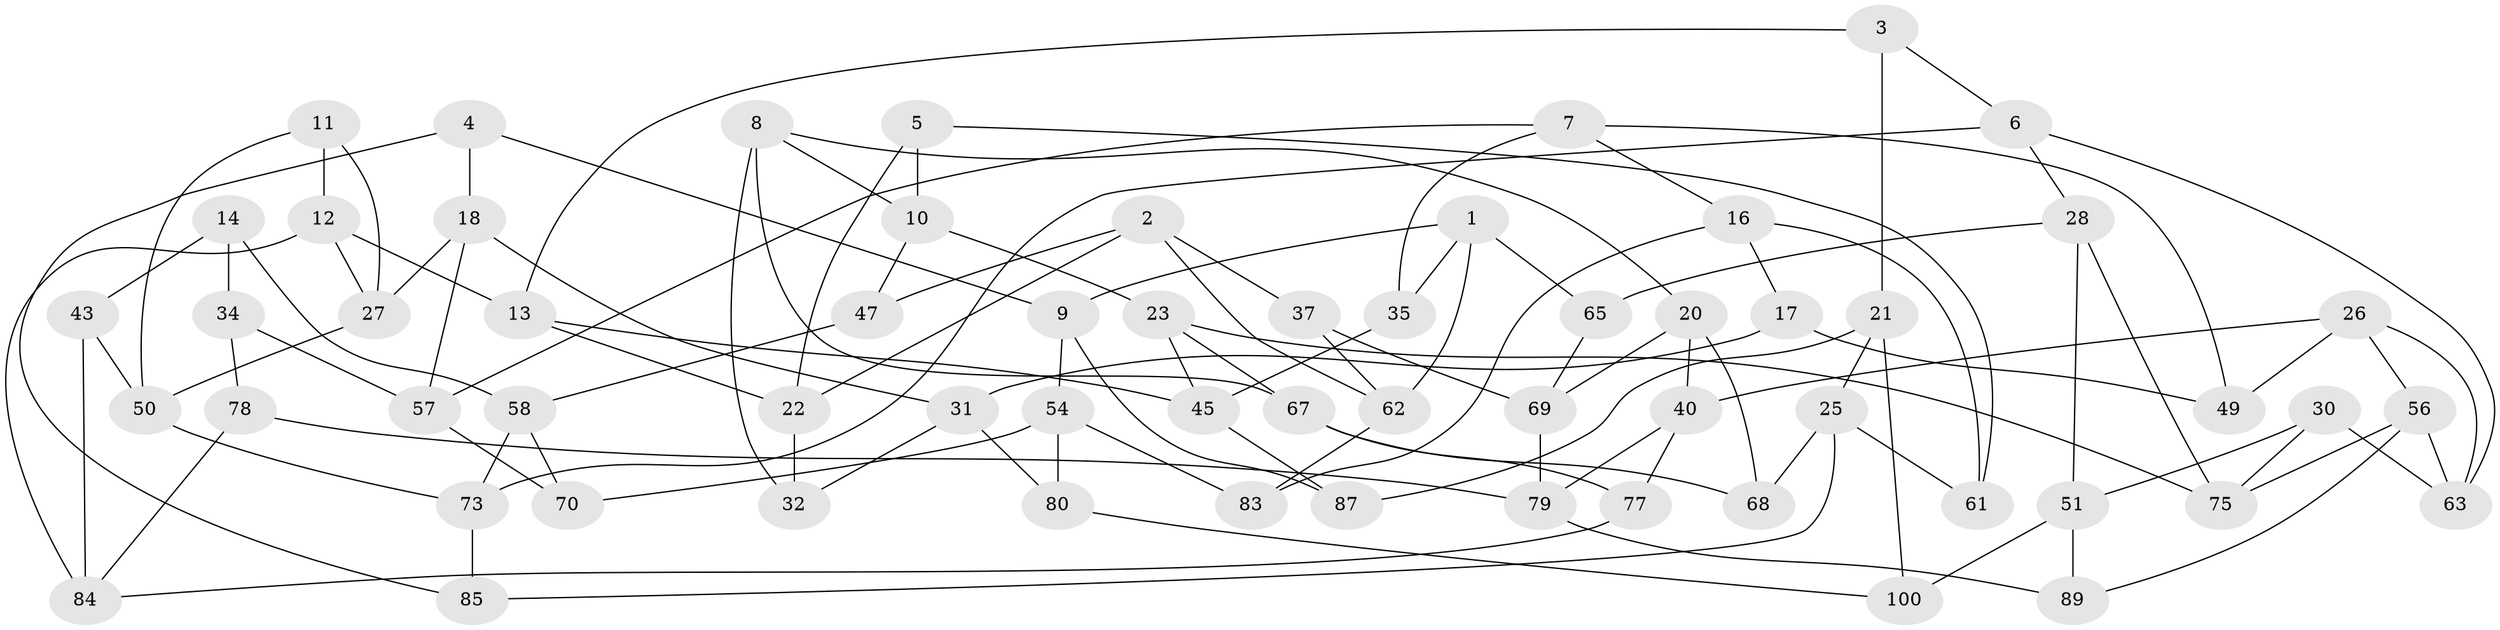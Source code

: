 // original degree distribution, {3: 1.0}
// Generated by graph-tools (version 1.1) at 2025/39/02/21/25 10:39:00]
// undirected, 62 vertices, 111 edges
graph export_dot {
graph [start="1"]
  node [color=gray90,style=filled];
  1 [super="+38"];
  2 [super="+76"];
  3;
  4;
  5;
  6 [super="+33"];
  7 [super="+52"];
  8 [super="+19"];
  9 [super="+53"];
  10 [super="+66"];
  11;
  12 [super="+15"];
  13 [super="+29"];
  14;
  16 [super="+71"];
  17;
  18 [super="+24"];
  20 [super="+42"];
  21 [super="+60"];
  22 [super="+88"];
  23 [super="+46"];
  25 [super="+36"];
  26 [super="+39"];
  27 [super="+59"];
  28 [super="+48"];
  30;
  31 [super="+41"];
  32;
  34 [super="+44"];
  35;
  37;
  40 [super="+55"];
  43;
  45 [super="+98"];
  47;
  49;
  50 [super="+64"];
  51 [super="+96"];
  54 [super="+90"];
  56 [super="+82"];
  57 [super="+97"];
  58 [super="+94"];
  61;
  62 [super="+81"];
  63 [super="+74"];
  65;
  67 [super="+72"];
  68;
  69 [super="+95"];
  70;
  73 [super="+93"];
  75 [super="+91"];
  77;
  78 [super="+92"];
  79 [super="+86"];
  80;
  83;
  84 [super="+99"];
  85;
  87;
  89;
  100;
  1 -- 62;
  1 -- 65;
  1 -- 35;
  1 -- 9;
  2 -- 37;
  2 -- 62;
  2 -- 22;
  2 -- 47;
  3 -- 21;
  3 -- 6;
  3 -- 13;
  4 -- 18;
  4 -- 85;
  4 -- 9;
  5 -- 61;
  5 -- 10;
  5 -- 22;
  6 -- 73;
  6 -- 63;
  6 -- 28;
  7 -- 35;
  7 -- 16;
  7 -- 49;
  7 -- 57;
  8 -- 67;
  8 -- 10;
  8 -- 32;
  8 -- 20;
  9 -- 87;
  9 -- 54;
  10 -- 47;
  10 -- 23;
  11 -- 12;
  11 -- 27;
  11 -- 50;
  12 -- 27;
  12 -- 84;
  12 -- 13;
  13 -- 45;
  13 -- 22;
  14 -- 43;
  14 -- 58;
  14 -- 34;
  16 -- 83;
  16 -- 17;
  16 -- 61;
  17 -- 49;
  17 -- 31;
  18 -- 57;
  18 -- 31;
  18 -- 27;
  20 -- 68;
  20 -- 40;
  20 -- 69;
  21 -- 87;
  21 -- 100;
  21 -- 25;
  22 -- 32;
  23 -- 67;
  23 -- 45;
  23 -- 75;
  25 -- 61;
  25 -- 68;
  25 -- 85;
  26 -- 49;
  26 -- 56;
  26 -- 40;
  26 -- 63;
  27 -- 50;
  28 -- 75;
  28 -- 65;
  28 -- 51;
  30 -- 75;
  30 -- 63;
  30 -- 51;
  31 -- 80;
  31 -- 32;
  34 -- 78 [weight=2];
  34 -- 57;
  35 -- 45;
  37 -- 62;
  37 -- 69;
  40 -- 77;
  40 -- 79;
  43 -- 50;
  43 -- 84;
  45 -- 87;
  47 -- 58;
  50 -- 73;
  51 -- 100;
  51 -- 89;
  54 -- 83;
  54 -- 80;
  54 -- 70;
  56 -- 63;
  56 -- 89;
  56 -- 75;
  57 -- 70;
  58 -- 70;
  58 -- 73;
  62 -- 83;
  65 -- 69;
  67 -- 77;
  67 -- 68;
  69 -- 79;
  73 -- 85;
  77 -- 84;
  78 -- 84;
  78 -- 79;
  79 -- 89;
  80 -- 100;
}
